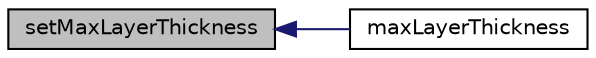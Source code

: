 digraph "setMaxLayerThickness"
{
  bgcolor="transparent";
  edge [fontname="Helvetica",fontsize="10",labelfontname="Helvetica",labelfontsize="10"];
  node [fontname="Helvetica",fontsize="10",shape=record];
  rankdir="LR";
  Node1 [label="setMaxLayerThickness",height=0.2,width=0.4,color="black", fillcolor="grey75", style="filled", fontcolor="black"];
  Node1 -> Node2 [dir="back",color="midnightblue",fontsize="10",style="solid",fontname="Helvetica"];
  Node2 [label="maxLayerThickness",height=0.2,width=0.4,color="black",URL="$a01297.html#af888e34879c3683d6ae47bb40c8a408f",tooltip="Return max layer thickness which triggers removal. "];
}
